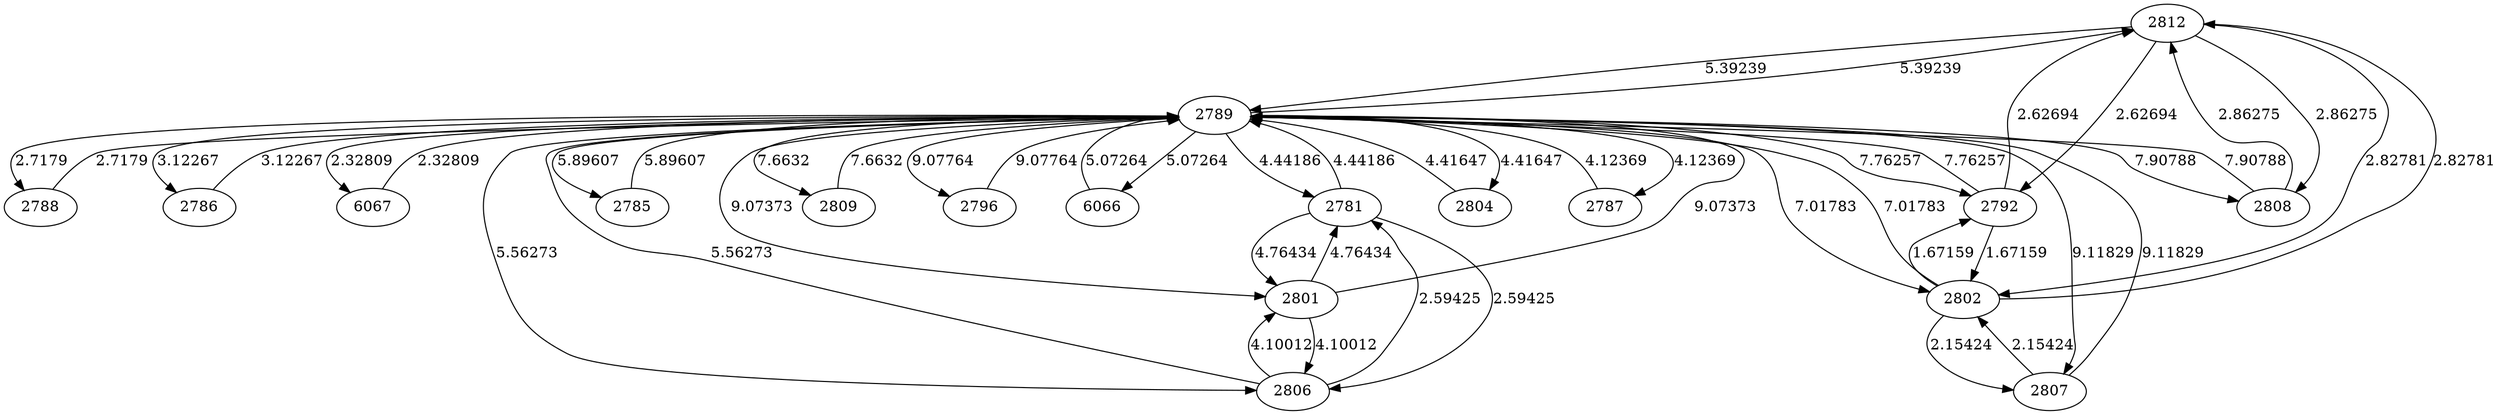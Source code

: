 digraph graph1{ 
2812 -> 2789 [label = "5.39239"];
2812 -> 2808 [label = "2.86275"];
2812 -> 2792 [label = "2.62694"];
2812 -> 2802 [label = "2.82781"];
2808 -> 2812 [label = "2.86275"];
2808 -> 2789 [label = "7.90788"];
6066 -> 2789 [label = "5.07264"];
2788 -> 2789 [label = "2.7179"];
2789 -> 2786 [label = "3.12267"];
2789 -> 2812 [label = "5.39239"];
2789 -> 6067 [label = "2.32809"];
2789 -> 2781 [label = "4.44186"];
2789 -> 2806 [label = "5.56273"];
2789 -> 2802 [label = "7.01783"];
2789 -> 2785 [label = "5.89607"];
2789 -> 6066 [label = "5.07264"];
2789 -> 2801 [label = "9.07373"];
2789 -> 2792 [label = "7.76257"];
2789 -> 2808 [label = "7.90788"];
2789 -> 2809 [label = "7.6632"];
2789 -> 2796 [label = "9.07764"];
2789 -> 2807 [label = "9.11829"];
2789 -> 2804 [label = "4.41647"];
2789 -> 2787 [label = "4.12369"];
2789 -> 2788 [label = "2.7179"];
6067 -> 2789 [label = "2.32809"];
2792 -> 2802 [label = "1.67159"];
2792 -> 2812 [label = "2.62694"];
2792 -> 2789 [label = "7.76257"];
2796 -> 2789 [label = "9.07764"];
2806 -> 2801 [label = "4.10012"];
2806 -> 2789 [label = "5.56273"];
2806 -> 2781 [label = "2.59425"];
2801 -> 2781 [label = "4.76434"];
2801 -> 2806 [label = "4.10012"];
2801 -> 2789 [label = "9.07373"];
2807 -> 2789 [label = "9.11829"];
2807 -> 2802 [label = "2.15424"];
2804 -> 2789 [label = "4.41647"];
2786 -> 2789 [label = "3.12267"];
2809 -> 2789 [label = "7.6632"];
2781 -> 2801 [label = "4.76434"];
2781 -> 2789 [label = "4.44186"];
2781 -> 2806 [label = "2.59425"];
2802 -> 2789 [label = "7.01783"];
2802 -> 2792 [label = "1.67159"];
2802 -> 2812 [label = "2.82781"];
2802 -> 2807 [label = "2.15424"];
2785 -> 2789 [label = "5.89607"];
2787 -> 2789 [label = "4.12369"];
 } 